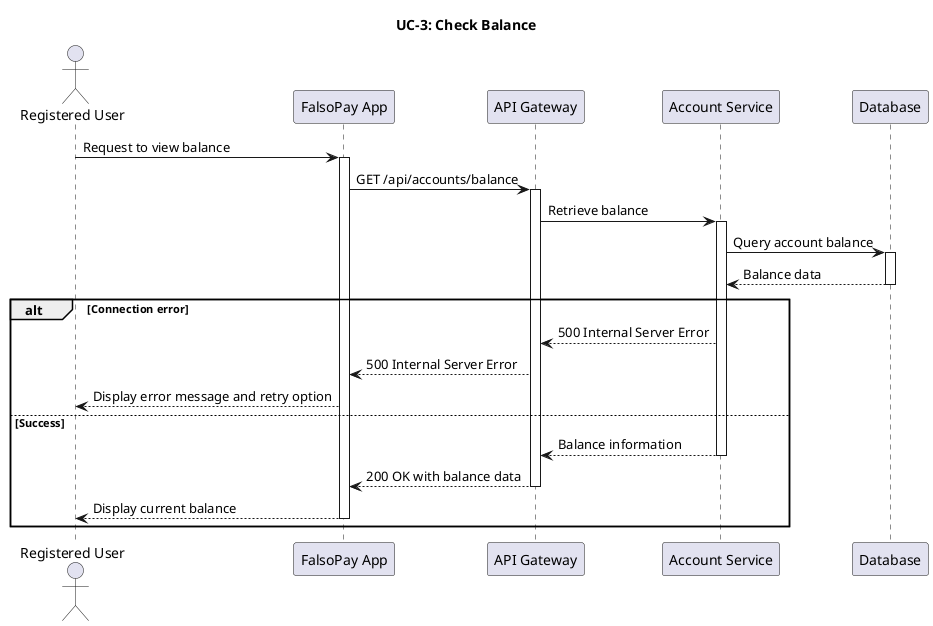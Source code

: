 @startuml UC3-CheckBalance

actor "Registered User" as User
participant "FalsoPay App" as App
participant "API Gateway" as Gateway
participant "Account Service" as AccountService
participant "Database" as DB

title UC-3: Check Balance

User -> App: Request to view balance
activate App

App -> Gateway: GET /api/accounts/balance
activate Gateway

Gateway -> AccountService: Retrieve balance
activate AccountService

AccountService -> DB: Query account balance
activate DB
DB --> AccountService: Balance data
deactivate DB

alt Connection error
    AccountService --> Gateway: 500 Internal Server Error
    Gateway --> App: 500 Internal Server Error
    App --> User: Display error message and retry option
else Success
    AccountService --> Gateway: Balance information
    deactivate AccountService
    
    Gateway --> App: 200 OK with balance data
    deactivate Gateway
    
    App --> User: Display current balance
    deactivate App
end

@enduml 